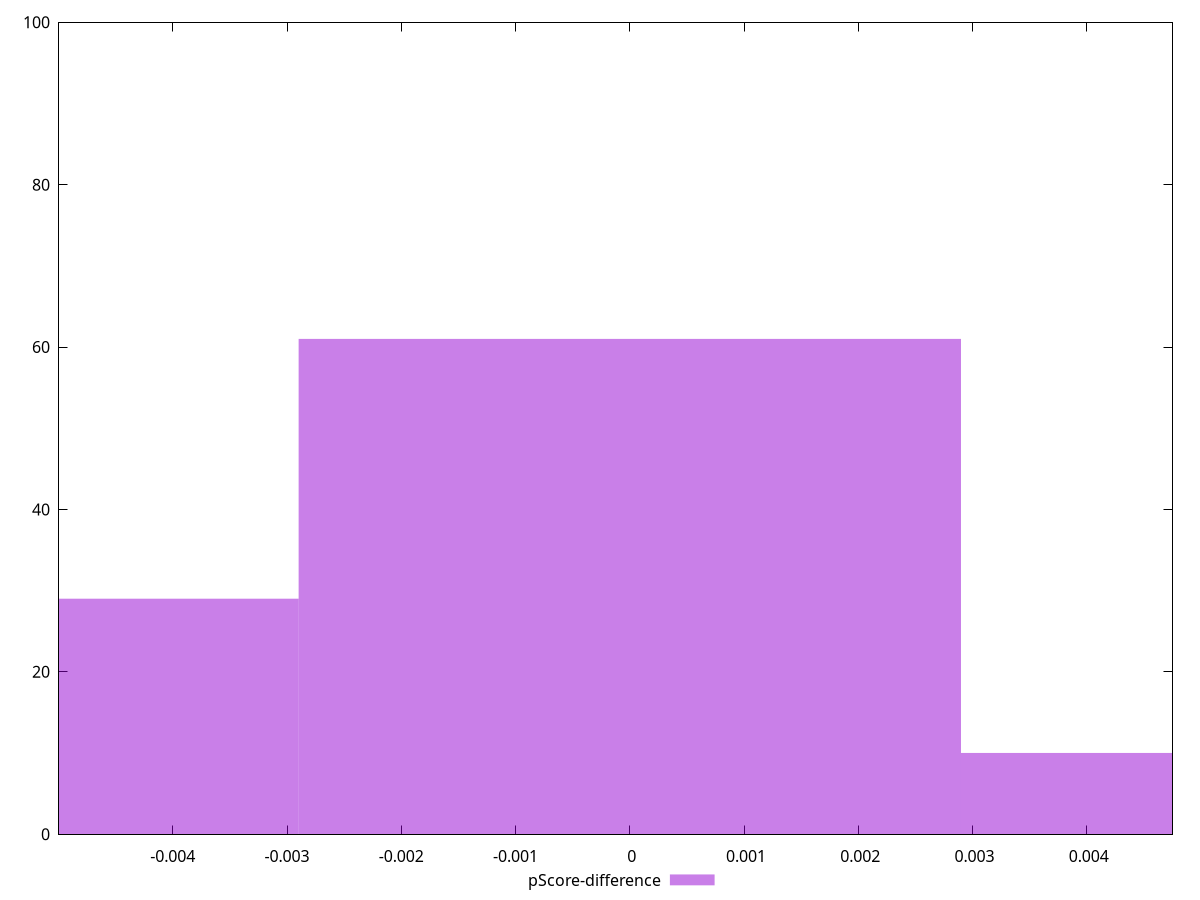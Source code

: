 reset

$pScoreDifference <<EOF
-0.005797067931926271 29
0 61
0.005797067931926271 10
EOF

set key outside below
set boxwidth 0.005797067931926271
set xrange [-0.004995750793513831:0.004749683780283787]
set yrange [0:100]
set trange [0:100]
set style fill transparent solid 0.5 noborder
set terminal svg size 640, 490 enhanced background rgb 'white'
set output "reports/report_00033_2021-03-01T14-23-16.841Z/interactive/samples/astro-inner/pScore-difference/histogram.svg"

plot $pScoreDifference title "pScore-difference" with boxes

reset
